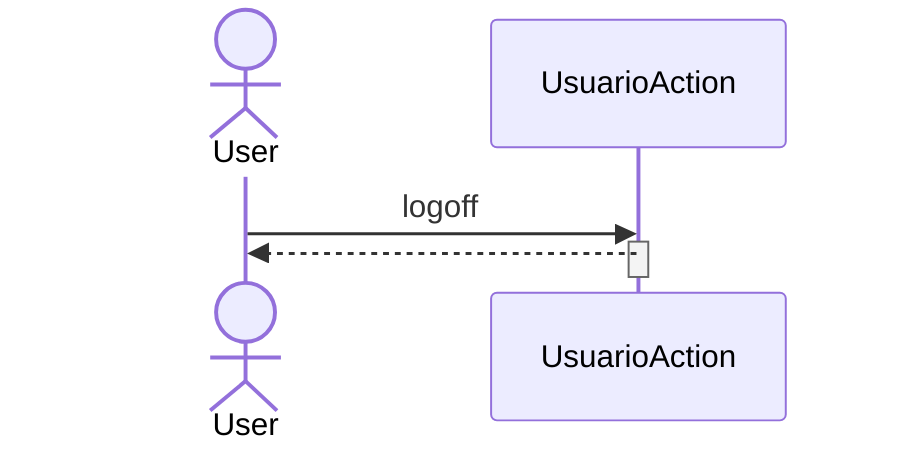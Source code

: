sequenceDiagram
actor User
User ->> UsuarioAction : logoff
UsuarioAction -->> User: 
activate UsuarioAction
deactivate UsuarioAction